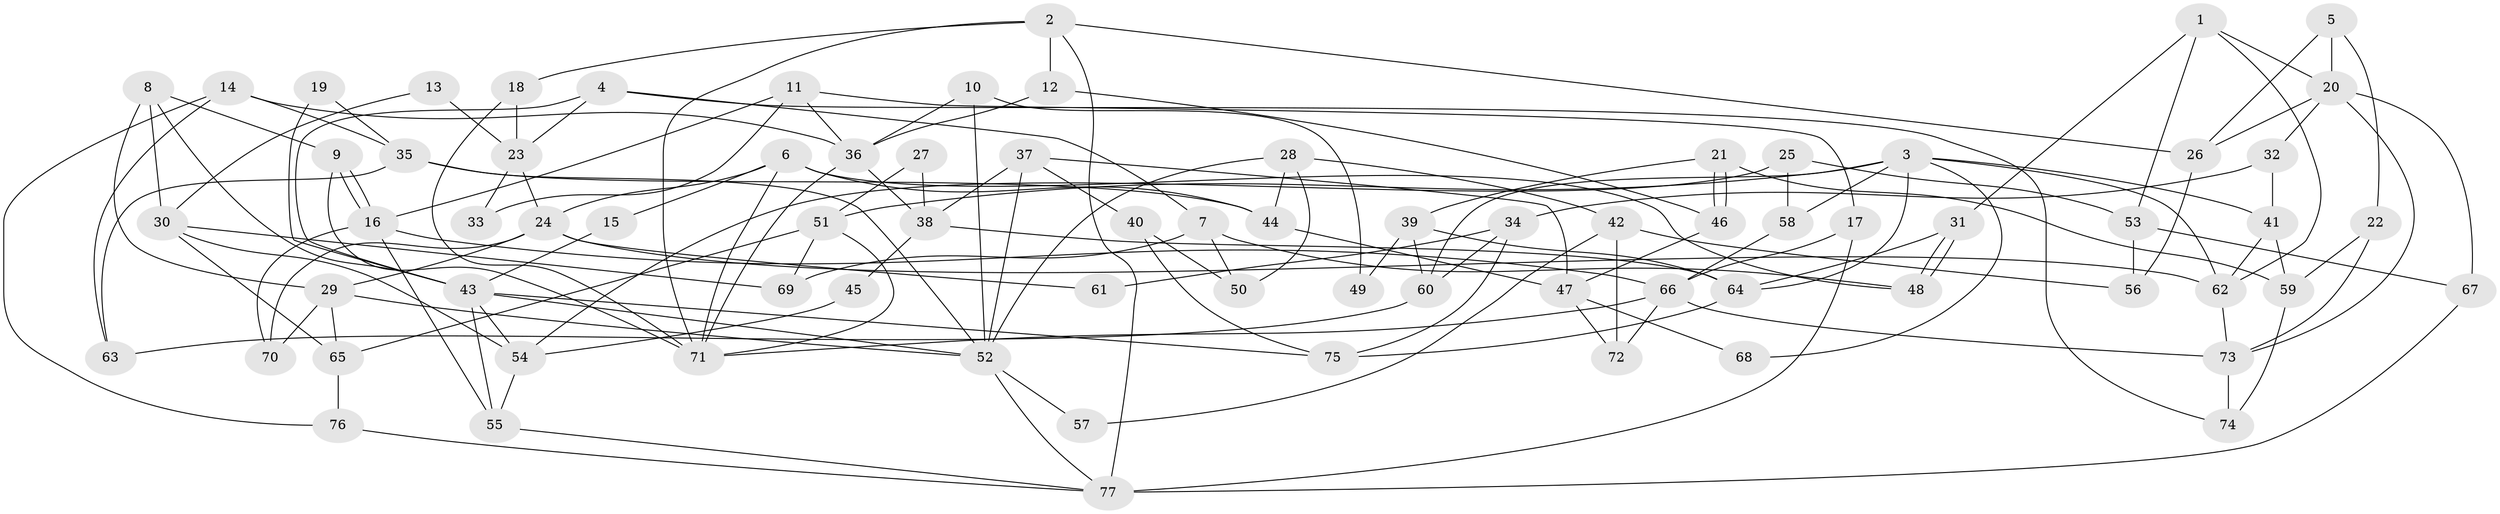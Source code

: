 // Generated by graph-tools (version 1.1) at 2025/26/03/09/25 03:26:21]
// undirected, 77 vertices, 154 edges
graph export_dot {
graph [start="1"]
  node [color=gray90,style=filled];
  1;
  2;
  3;
  4;
  5;
  6;
  7;
  8;
  9;
  10;
  11;
  12;
  13;
  14;
  15;
  16;
  17;
  18;
  19;
  20;
  21;
  22;
  23;
  24;
  25;
  26;
  27;
  28;
  29;
  30;
  31;
  32;
  33;
  34;
  35;
  36;
  37;
  38;
  39;
  40;
  41;
  42;
  43;
  44;
  45;
  46;
  47;
  48;
  49;
  50;
  51;
  52;
  53;
  54;
  55;
  56;
  57;
  58;
  59;
  60;
  61;
  62;
  63;
  64;
  65;
  66;
  67;
  68;
  69;
  70;
  71;
  72;
  73;
  74;
  75;
  76;
  77;
  1 -- 20;
  1 -- 62;
  1 -- 31;
  1 -- 53;
  2 -- 71;
  2 -- 18;
  2 -- 12;
  2 -- 26;
  2 -- 77;
  3 -- 62;
  3 -- 64;
  3 -- 41;
  3 -- 51;
  3 -- 58;
  3 -- 60;
  3 -- 68;
  4 -- 43;
  4 -- 7;
  4 -- 23;
  4 -- 74;
  5 -- 20;
  5 -- 26;
  5 -- 22;
  6 -- 44;
  6 -- 71;
  6 -- 15;
  6 -- 24;
  6 -- 48;
  7 -- 48;
  7 -- 69;
  7 -- 50;
  8 -- 43;
  8 -- 9;
  8 -- 29;
  8 -- 30;
  9 -- 71;
  9 -- 16;
  9 -- 16;
  10 -- 36;
  10 -- 52;
  10 -- 49;
  11 -- 16;
  11 -- 17;
  11 -- 33;
  11 -- 36;
  12 -- 46;
  12 -- 36;
  13 -- 30;
  13 -- 23;
  14 -- 36;
  14 -- 63;
  14 -- 35;
  14 -- 76;
  15 -- 43;
  16 -- 66;
  16 -- 55;
  16 -- 70;
  17 -- 66;
  17 -- 77;
  18 -- 23;
  18 -- 71;
  19 -- 35;
  19 -- 43;
  20 -- 32;
  20 -- 67;
  20 -- 26;
  20 -- 73;
  21 -- 46;
  21 -- 46;
  21 -- 59;
  21 -- 39;
  22 -- 73;
  22 -- 59;
  23 -- 24;
  23 -- 33;
  24 -- 70;
  24 -- 29;
  24 -- 61;
  24 -- 62;
  25 -- 54;
  25 -- 58;
  25 -- 53;
  26 -- 56;
  27 -- 38;
  27 -- 51;
  28 -- 50;
  28 -- 52;
  28 -- 42;
  28 -- 44;
  29 -- 52;
  29 -- 65;
  29 -- 70;
  30 -- 65;
  30 -- 54;
  30 -- 69;
  31 -- 48;
  31 -- 48;
  31 -- 64;
  32 -- 41;
  32 -- 34;
  34 -- 75;
  34 -- 60;
  34 -- 61;
  35 -- 52;
  35 -- 44;
  35 -- 63;
  36 -- 38;
  36 -- 71;
  37 -- 52;
  37 -- 47;
  37 -- 38;
  37 -- 40;
  38 -- 45;
  38 -- 64;
  39 -- 64;
  39 -- 49;
  39 -- 60;
  40 -- 75;
  40 -- 50;
  41 -- 62;
  41 -- 59;
  42 -- 56;
  42 -- 57;
  42 -- 72;
  43 -- 52;
  43 -- 55;
  43 -- 54;
  43 -- 75;
  44 -- 47;
  45 -- 54;
  46 -- 47;
  47 -- 72;
  47 -- 68;
  51 -- 65;
  51 -- 69;
  51 -- 71;
  52 -- 77;
  52 -- 57;
  53 -- 56;
  53 -- 67;
  54 -- 55;
  55 -- 77;
  58 -- 66;
  59 -- 74;
  60 -- 63;
  62 -- 73;
  64 -- 75;
  65 -- 76;
  66 -- 73;
  66 -- 71;
  66 -- 72;
  67 -- 77;
  73 -- 74;
  76 -- 77;
}
